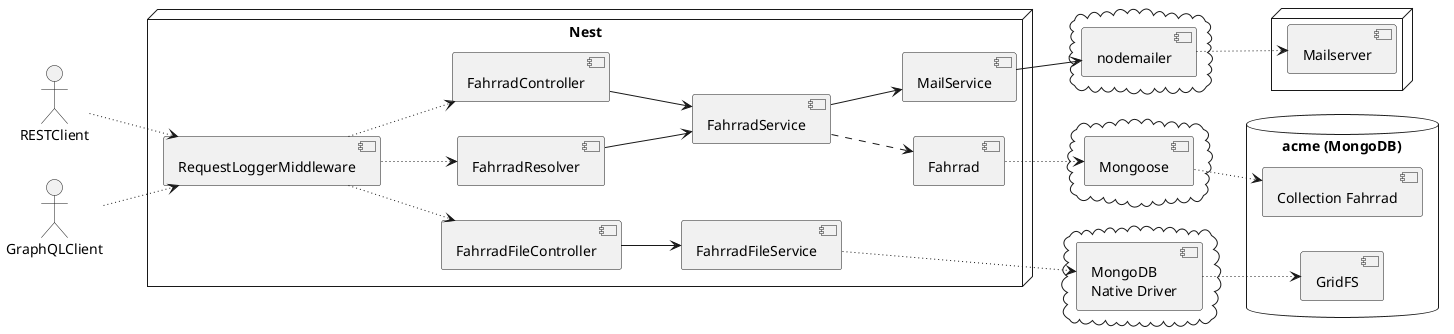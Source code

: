 ' Preview durch <Alt>d

@startuml Komponenten

left to right direction

actor RESTClient
actor GraphQLClient

node "Nest" {
  [RequestLoggerMiddleware]

  [FahrradController]
  [FahrradResolver]
  [FahrradFileController]

  [FahrradService]
  [FahrradFileService]

  [Fahrrad]

  [MailService]
}


cloud {
    [Mongoose]
}

cloud {
    [MongoDB\nNative Driver]
}

cloud {
    [nodemailer]
}

database "acme (MongoDB)" {
    [Collection Fahrrad]
    [GridFS]
}

node {
    [Mailserver]
}

RESTClient ~~> [RequestLoggerMiddleware]
GraphQLClient ~~> [RequestLoggerMiddleware]

[RequestLoggerMiddleware] ~~> [FahrradController]
[RequestLoggerMiddleware] ~~> [FahrradResolver]
[RequestLoggerMiddleware] ~~> [FahrradFileController]

[FahrradController] --> [FahrradService]
[FahrradResolver] --> [FahrradService]
[FahrradFileController] --> [FahrradFileService]
[FahrradService] ..> [Fahrrad]

[Fahrrad] ~~> [Mongoose]
[FahrradFileService] ~~> [MongoDB\nNative Driver]
[Mongoose] ~~> [Collection Fahrrad]
[MongoDB\nNative Driver] ~~> [GridFS]

[FahrradService] --> [MailService]
[MailService] --> [nodemailer]
[nodemailer] ~~> [Mailserver]

@enduml
